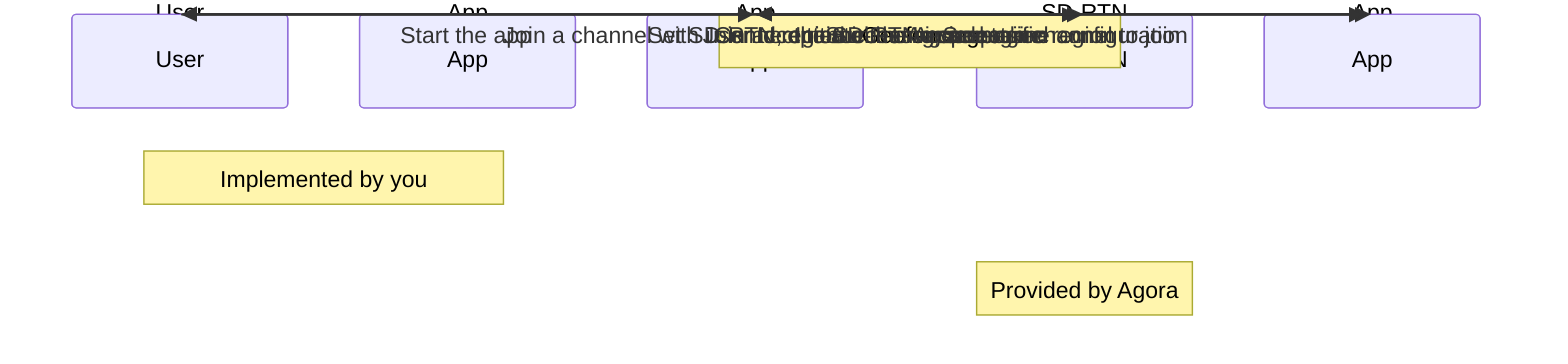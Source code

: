 sequenceDiagram
  %% Subgraphs corresponding to designated groups
  rect rgb(255, 255, 255)
    note over User,App: Implemented by you
    participant User as User
    participant App1 as App
  end
  
  rect rgb(255, 255, 255)
    note over SD-RTN: Provided by Agora
    participant SD-RTN as SD-RTN
  end
  
  rect rgb(255, 255, 255)
    participant App2 as App
  end

  %% User interactions
  User->>App1: Start the app

  %% Geofencing sub-sequence
  rect rgb(255, 255, 255)
    note over App1,SD-RTN: Geofencing
    App1->>SD-RTN: Set SD-RTN region in the Agora engine configuration
    activate SD-RTN
    SD-RTN->>App1: Initiate the Agora engine
    App1->>SD-RTN: Connect to SD-RTN in a specific region
    SD-RTN->>App1: Success response
    deactivate SD-RTN
  end

  %% Further App functionality
  App1->>App2: Select a channel to join
  activate App2
  App2->>User: Join a channel with user Id, channel name, and token
  activate User
  User->>App2: Join accepted
  deactivate User
  deactivate App2